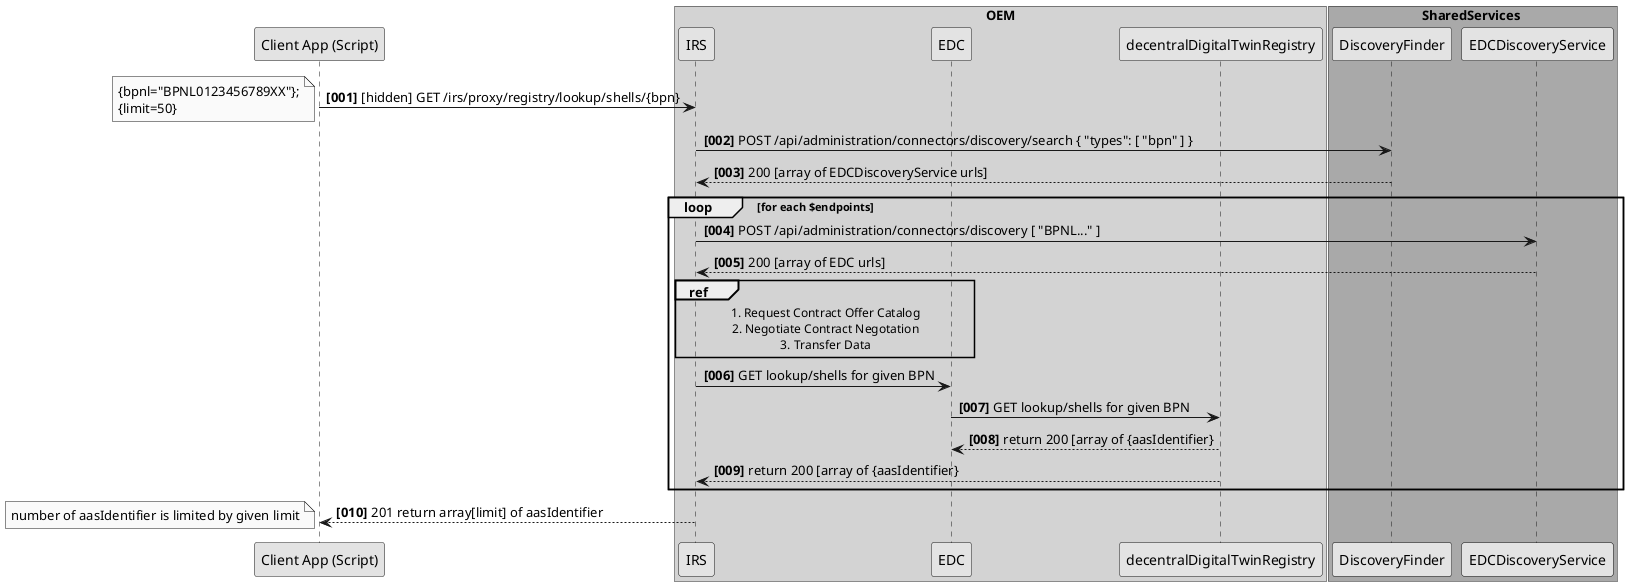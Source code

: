 @startuml
skinparam monochrome true
skinparam shadowing false
skinparam defaultFontName "Architects daughter"

autonumber "<b>[000]"

participant "Client App (Script)" as Client

box "OEM" #LightGrey
    participant IRS as IRS
    participant EDC as EDC
    participant decentralDigitalTwinRegistry as dDTR
end box


box SharedServices #DarkGrey
    participant DiscoveryFinder as DiscoveryFinder
    participant EDCDiscoveryService as EDCDiscoveryService
end box

    Client -> IRS : [hidden] GET /irs/proxy/registry/lookup/shells/{bpn}
    note left
        {bpnl="BPNL0123456789XX"};
        {limit=50}
    end note
    IRS -> DiscoveryFinder : POST /api/administration/connectors/discovery/search { "types": [ "bpn" ] }
    IRS <-- DiscoveryFinder: 200 [array of EDCDiscoveryService urls]
    loop for each $endpoints
        IRS -> EDCDiscoveryService : POST /api/administration/connectors/discovery [ "BPNL..." ]
        IRS <-- EDCDiscoveryService : 200 [array of EDC urls]
        ref over IRS, EDC
            1. Request Contract Offer Catalog
            2. Negotiate Contract Negotation
            3. Transfer Data
        end ref
        IRS -> EDC : GET lookup/shells for given BPN
        EDC -> dDTR: GET lookup/shells for given BPN
        EDC <-- dDTR: return 200 [array of {aasIdentifier}
        IRS <-- dDTR: return 200 [array of {aasIdentifier}
    end
     Client <-- IRS : 201 return array[limit] of aasIdentifier
     note left
        number of aasIdentifier is limited by given limit
     end note

@enduml